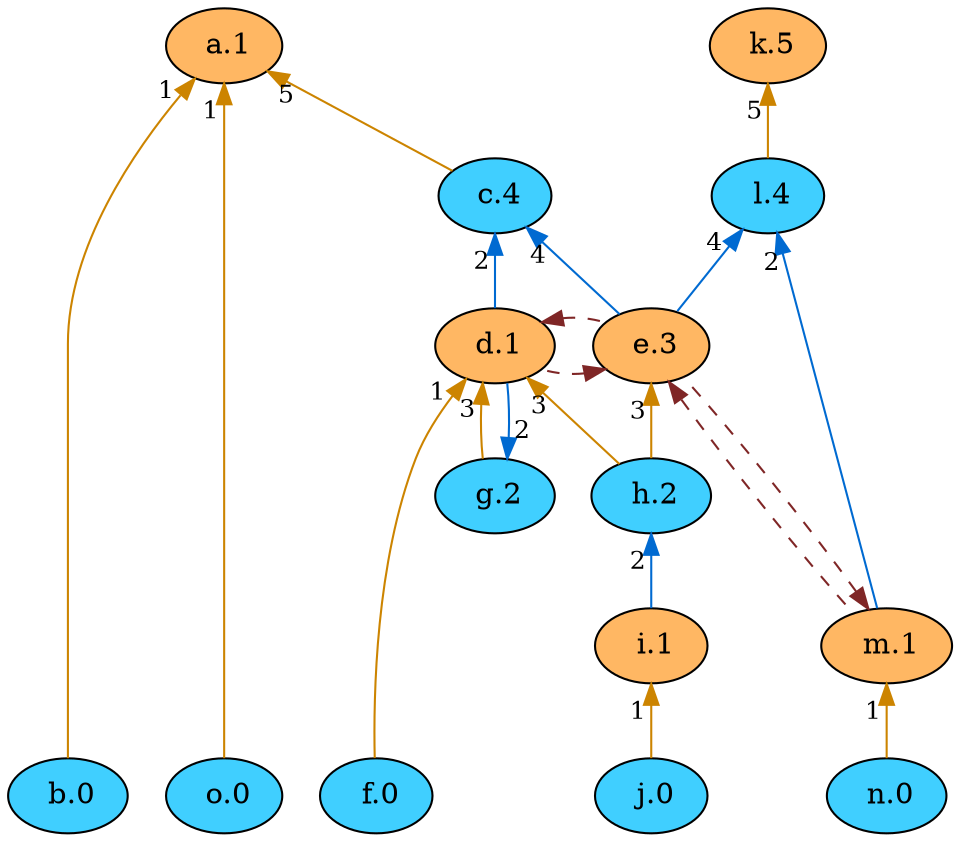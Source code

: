 digraph {
    // Node defaults can be set here if needed
    n [style="filled" fillcolor="#40cfff" label=" n.0" fontsize=14]
    b [style="filled" fillcolor="#40cfff" label=" b.0" fontsize=14]
    f [style="filled" fillcolor="#40cfff" label=" f.0" fontsize=14]
    j [style="filled" fillcolor="#40cfff" label=" j.0" fontsize=14]
    o [style="filled" fillcolor="#40cfff" label=" o.0" fontsize=14]
    i [style="filled" fillcolor="#ffb763" label=" i.1" fontsize=14]
    d [style="filled" fillcolor="#ffb763" label=" d.1" fontsize=14]
    a [style="filled" fillcolor="#ffb763" label=" a.1" fontsize=14]
    m [style="filled" fillcolor="#ffb763" label=" m.1" fontsize=14]
    g [style="filled" fillcolor="#40cfff" label=" g.2" fontsize=14]
    h [style="filled" fillcolor="#40cfff" label=" h.2" fontsize=14]
    e [style="filled" fillcolor="#ffb763" label=" e.3" fontsize=14]
    l [style="filled" fillcolor="#40cfff" label=" l.4" fontsize=14]
    c [style="filled" fillcolor="#40cfff" label=" c.4" fontsize=14]
    k [style="filled" fillcolor="#ffb763" label=" k.5" fontsize=14]
    edge[labeldistance=1.5 fontsize=12]
    l -> e [color="#006ad1" style="solid" dir="back" taillabel="4" ]
    k -> l [color="#cc8400" style="solid" dir="back" taillabel="5" ]
    m -> n [color="#cc8400" style="solid" dir="back" taillabel="1" ]
    l -> m [color="#006ad1" style="solid" dir="back" taillabel="2" ]
    a -> b [color="#cc8400" style="solid" dir="back" taillabel="1" ]
    d -> f [color="#cc8400" style="solid" dir="back" taillabel="1" ]
    e -> h [color="#cc8400" style="solid" dir="back" taillabel="3" ]
    e -> m [color="#7f2626" style="dashed" dir="back" taillabel="" constraint=false]
    e -> d [color="#7f2626" style="dashed" dir="back" taillabel="" constraint=false]
    a -> c [color="#cc8400" style="solid" dir="back" taillabel="5" ]
    d -> g [color="#cc8400" style="solid" dir="back" taillabel="3" ]
    c -> d [color="#006ad1" style="solid" dir="back" taillabel="2" ]
    c -> e [color="#006ad1" style="solid" dir="back" taillabel="4" ]
    g -> d [color="#006ad1" style="solid" dir="back" taillabel="2" ]
    d -> e [color="#7f2626" style="dashed" dir="back" taillabel="" constraint=false]
    m -> e [color="#7f2626" style="dashed" dir="back" taillabel="" constraint=false]
    h -> i [color="#006ad1" style="solid" dir="back" taillabel="2" ]
    i -> j [color="#cc8400" style="solid" dir="back" taillabel="1" ]
    a -> o [color="#cc8400" style="solid" dir="back" taillabel="1" ]
    d -> h [color="#cc8400" style="solid" dir="back" taillabel="3" ]
    {rank = max n b f j o}
    {rank = min k}
}